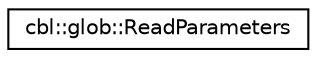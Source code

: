 digraph "Graphical Class Hierarchy"
{
  edge [fontname="Helvetica",fontsize="10",labelfontname="Helvetica",labelfontsize="10"];
  node [fontname="Helvetica",fontsize="10",shape=record];
  rankdir="LR";
  Node0 [label="cbl::glob::ReadParameters",height=0.2,width=0.4,color="black", fillcolor="white", style="filled",URL="$d1/d78/classcbl_1_1glob_1_1ReadParameters.html",tooltip="The class ReadParameters. "];
}
